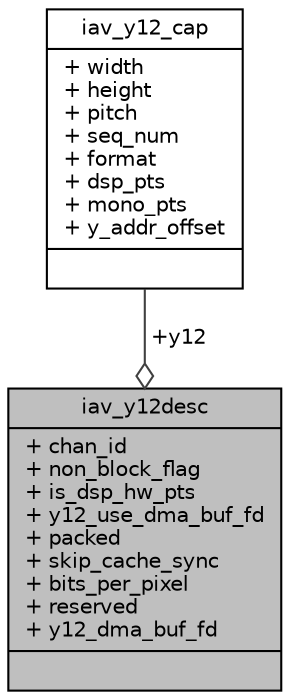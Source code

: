 digraph "iav_y12desc"
{
 // INTERACTIVE_SVG=YES
 // LATEX_PDF_SIZE
  bgcolor="transparent";
  edge [fontname="Helvetica",fontsize="10",labelfontname="Helvetica",labelfontsize="10"];
  node [fontname="Helvetica",fontsize="10",shape=record];
  Node1 [label="{iav_y12desc\n|+ chan_id\l+ non_block_flag\l+ is_dsp_hw_pts\l+ y12_use_dma_buf_fd\l+ packed\l+ skip_cache_sync\l+ bits_per_pixel\l+ reserved\l+ y12_dma_buf_fd\l|}",height=0.2,width=0.4,color="black", fillcolor="grey75", style="filled", fontcolor="black",tooltip=" "];
  Node2 -> Node1 [color="grey25",fontsize="10",style="solid",label=" +y12" ,arrowhead="odiamond",fontname="Helvetica"];
  Node2 [label="{iav_y12_cap\n|+ width\l+ height\l+ pitch\l+ seq_num\l+ format\l+ dsp_pts\l+ mono_pts\l+ y_addr_offset\l|}",height=0.2,width=0.4,color="black",URL="$db/da1/structiav__y12__cap.html",tooltip=" "];
}

